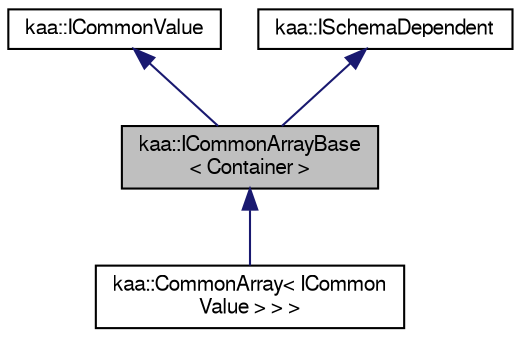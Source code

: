 digraph "kaa::ICommonArrayBase&lt; Container &gt;"
{
  bgcolor="transparent";
  edge [fontname="FreeSans",fontsize="10",labelfontname="FreeSans",labelfontsize="10"];
  node [fontname="FreeSans",fontsize="10",shape=record];
  Node1 [label="kaa::ICommonArrayBase\l\< Container \>",height=0.2,width=0.4,color="black", fillcolor="grey75", style="filled" fontcolor="black"];
  Node2 -> Node1 [dir="back",color="midnightblue",fontsize="10",style="solid",fontname="FreeSans"];
  Node2 [label="kaa::ICommonValue",height=0.2,width=0.4,color="black",URL="$classkaa_1_1ICommonValue.html"];
  Node3 -> Node1 [dir="back",color="midnightblue",fontsize="10",style="solid",fontname="FreeSans"];
  Node3 [label="kaa::ISchemaDependent",height=0.2,width=0.4,color="black",URL="$classkaa_1_1ISchemaDependent.html"];
  Node1 -> Node4 [dir="back",color="midnightblue",fontsize="10",style="solid",fontname="FreeSans"];
  Node4 [label="kaa::CommonArray\< ICommon\lValue \> \> \>",height=0.2,width=0.4,color="black",URL="$classkaa_1_1CommonArray.html"];
}
